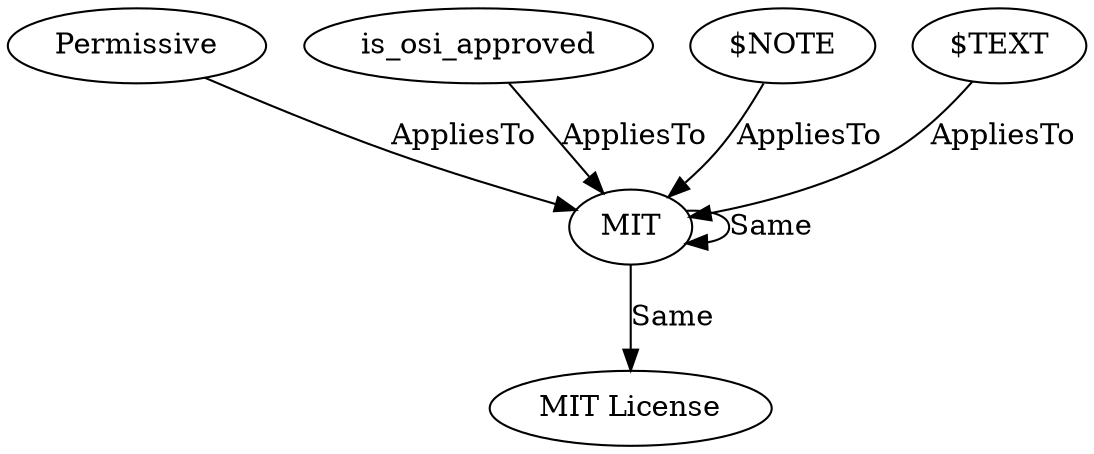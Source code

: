 digraph {
    8 [ label = "Permissive" ]
    88 [ label = "is_osi_approved" ]
    89 [ label = "$NOTE" ]
    4777 [ label = "MIT" ]
    4778 [ label = "MIT License" ]
    4779 [ label = "$TEXT" ]
    4777 -> 4777 [ label = "Same" ]
    4777 -> 4778 [ label = "Same" ]
    8 -> 4777 [ label = "AppliesTo" ]
    4779 -> 4777 [ label = "AppliesTo" ]
    88 -> 4777 [ label = "AppliesTo" ]
    89 -> 4777 [ label = "AppliesTo" ]
}
